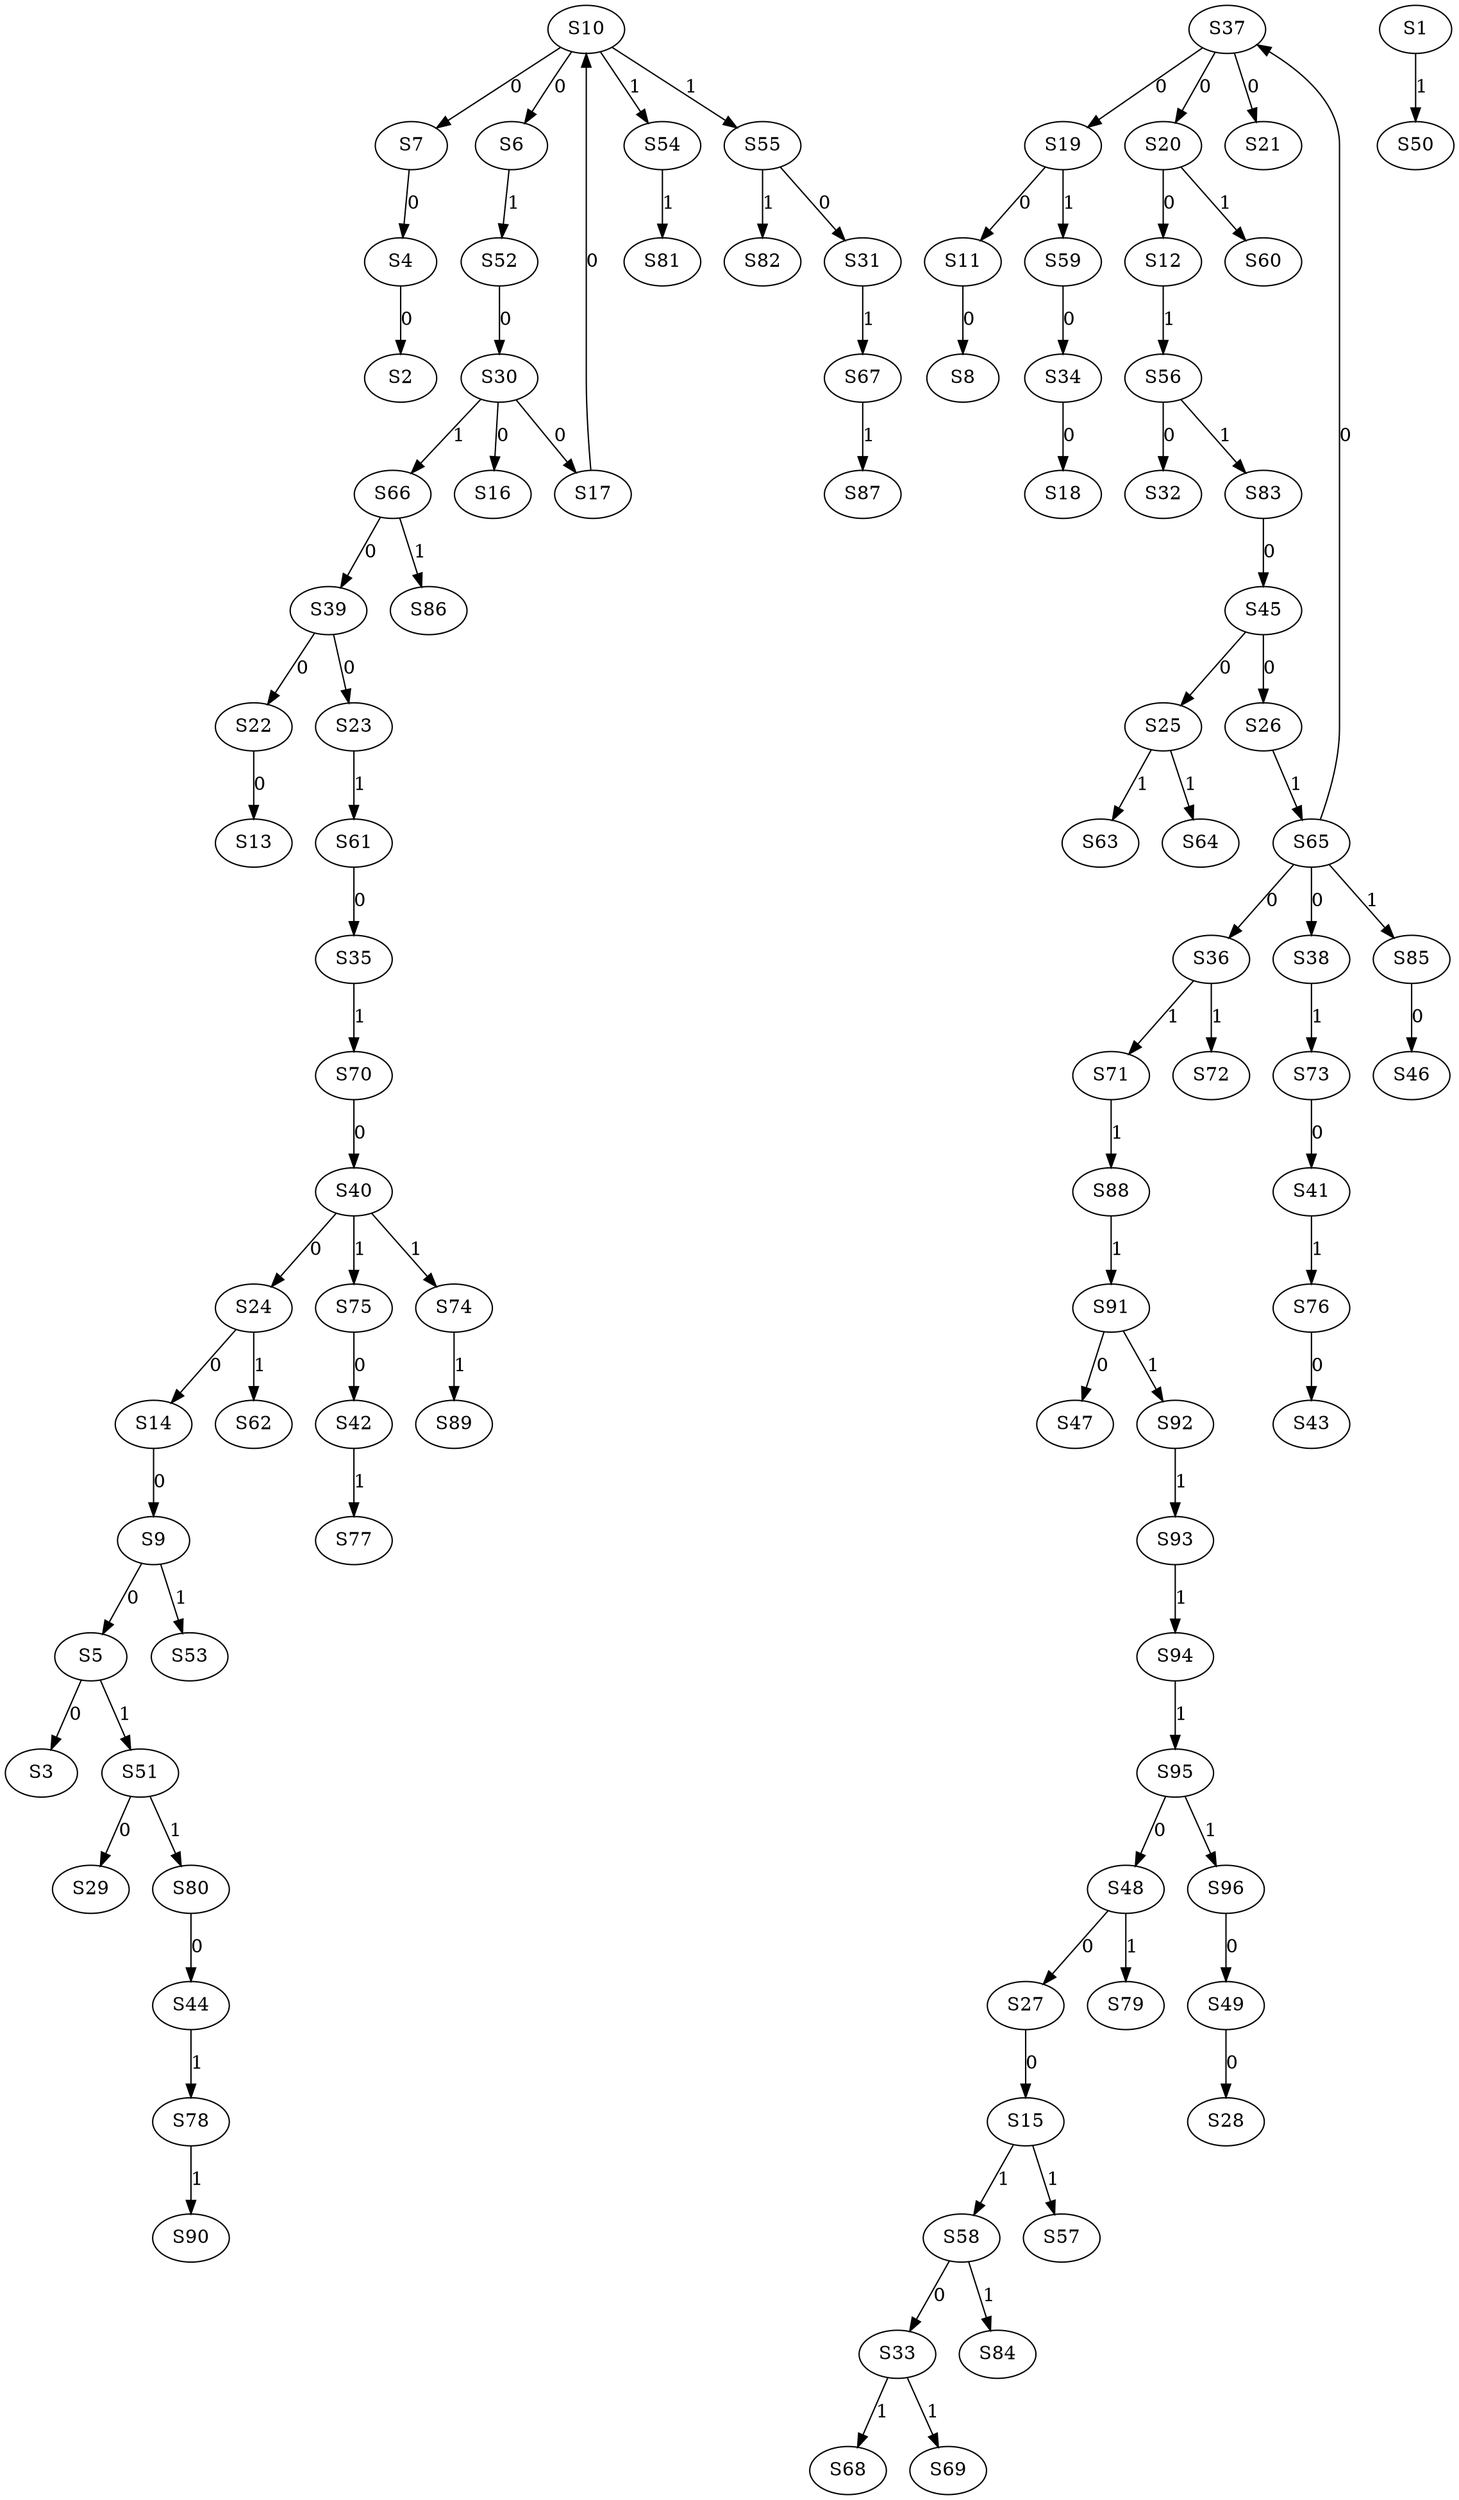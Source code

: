 strict digraph {
	S4 -> S2 [ label = 0 ];
	S5 -> S3 [ label = 0 ];
	S7 -> S4 [ label = 0 ];
	S9 -> S5 [ label = 0 ];
	S10 -> S6 [ label = 0 ];
	S10 -> S7 [ label = 0 ];
	S11 -> S8 [ label = 0 ];
	S14 -> S9 [ label = 0 ];
	S17 -> S10 [ label = 0 ];
	S19 -> S11 [ label = 0 ];
	S20 -> S12 [ label = 0 ];
	S22 -> S13 [ label = 0 ];
	S24 -> S14 [ label = 0 ];
	S27 -> S15 [ label = 0 ];
	S30 -> S16 [ label = 0 ];
	S30 -> S17 [ label = 0 ];
	S34 -> S18 [ label = 0 ];
	S37 -> S19 [ label = 0 ];
	S37 -> S20 [ label = 0 ];
	S37 -> S21 [ label = 0 ];
	S39 -> S22 [ label = 0 ];
	S39 -> S23 [ label = 0 ];
	S40 -> S24 [ label = 0 ];
	S45 -> S25 [ label = 0 ];
	S45 -> S26 [ label = 0 ];
	S48 -> S27 [ label = 0 ];
	S49 -> S28 [ label = 0 ];
	S51 -> S29 [ label = 0 ];
	S52 -> S30 [ label = 0 ];
	S55 -> S31 [ label = 0 ];
	S56 -> S32 [ label = 0 ];
	S58 -> S33 [ label = 0 ];
	S59 -> S34 [ label = 0 ];
	S61 -> S35 [ label = 0 ];
	S65 -> S36 [ label = 0 ];
	S65 -> S37 [ label = 0 ];
	S65 -> S38 [ label = 0 ];
	S66 -> S39 [ label = 0 ];
	S70 -> S40 [ label = 0 ];
	S73 -> S41 [ label = 0 ];
	S75 -> S42 [ label = 0 ];
	S76 -> S43 [ label = 0 ];
	S80 -> S44 [ label = 0 ];
	S83 -> S45 [ label = 0 ];
	S85 -> S46 [ label = 0 ];
	S91 -> S47 [ label = 0 ];
	S95 -> S48 [ label = 0 ];
	S96 -> S49 [ label = 0 ];
	S1 -> S50 [ label = 1 ];
	S5 -> S51 [ label = 1 ];
	S6 -> S52 [ label = 1 ];
	S9 -> S53 [ label = 1 ];
	S10 -> S54 [ label = 1 ];
	S10 -> S55 [ label = 1 ];
	S12 -> S56 [ label = 1 ];
	S15 -> S57 [ label = 1 ];
	S15 -> S58 [ label = 1 ];
	S19 -> S59 [ label = 1 ];
	S20 -> S60 [ label = 1 ];
	S23 -> S61 [ label = 1 ];
	S24 -> S62 [ label = 1 ];
	S25 -> S63 [ label = 1 ];
	S25 -> S64 [ label = 1 ];
	S26 -> S65 [ label = 1 ];
	S30 -> S66 [ label = 1 ];
	S31 -> S67 [ label = 1 ];
	S33 -> S68 [ label = 1 ];
	S33 -> S69 [ label = 1 ];
	S35 -> S70 [ label = 1 ];
	S36 -> S71 [ label = 1 ];
	S36 -> S72 [ label = 1 ];
	S38 -> S73 [ label = 1 ];
	S40 -> S74 [ label = 1 ];
	S40 -> S75 [ label = 1 ];
	S41 -> S76 [ label = 1 ];
	S42 -> S77 [ label = 1 ];
	S44 -> S78 [ label = 1 ];
	S48 -> S79 [ label = 1 ];
	S51 -> S80 [ label = 1 ];
	S54 -> S81 [ label = 1 ];
	S55 -> S82 [ label = 1 ];
	S56 -> S83 [ label = 1 ];
	S58 -> S84 [ label = 1 ];
	S65 -> S85 [ label = 1 ];
	S66 -> S86 [ label = 1 ];
	S67 -> S87 [ label = 1 ];
	S71 -> S88 [ label = 1 ];
	S74 -> S89 [ label = 1 ];
	S78 -> S90 [ label = 1 ];
	S88 -> S91 [ label = 1 ];
	S91 -> S92 [ label = 1 ];
	S92 -> S93 [ label = 1 ];
	S93 -> S94 [ label = 1 ];
	S94 -> S95 [ label = 1 ];
	S95 -> S96 [ label = 1 ];
}